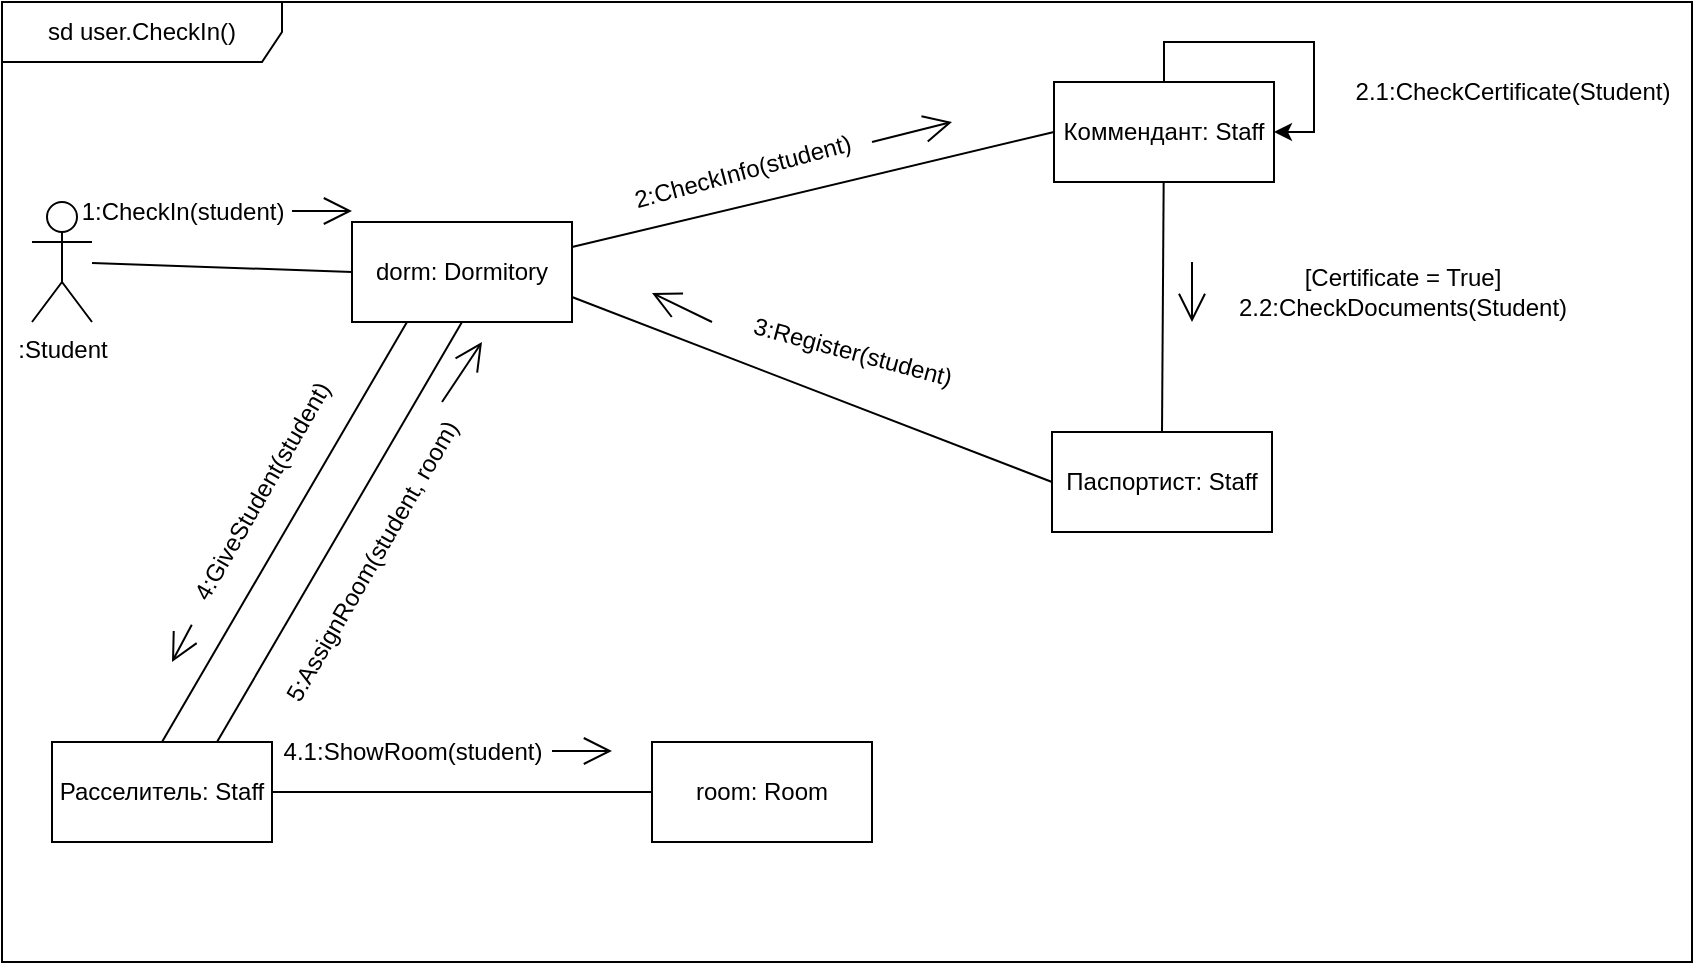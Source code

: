 <mxfile version="24.8.4" pages="2">
  <diagram name="Page-1" id="5Ks-H837oIh8NPpFLId5">
    <mxGraphModel dx="989" dy="610" grid="1" gridSize="10" guides="1" tooltips="1" connect="1" arrows="1" fold="1" page="1" pageScale="1" pageWidth="850" pageHeight="1100" math="0" shadow="0">
      <root>
        <mxCell id="0" />
        <mxCell id="1" parent="0" />
        <mxCell id="GPPXkj7VOfVy-Rq_Zc-R-1" value="sd user.CheckIn()" style="shape=umlFrame;whiteSpace=wrap;html=1;pointerEvents=0;width=140;height=30;" parent="1" vertex="1">
          <mxGeometry x="45" y="260" width="845" height="480" as="geometry" />
        </mxCell>
        <mxCell id="GPPXkj7VOfVy-Rq_Zc-R-6" style="rounded=0;orthogonalLoop=1;jettySize=auto;html=1;entryX=0;entryY=0.5;entryDx=0;entryDy=0;endArrow=none;endFill=0;" parent="1" source="GPPXkj7VOfVy-Rq_Zc-R-2" target="GPPXkj7VOfVy-Rq_Zc-R-4" edge="1">
          <mxGeometry relative="1" as="geometry" />
        </mxCell>
        <mxCell id="GPPXkj7VOfVy-Rq_Zc-R-2" value=":Student" style="shape=umlActor;verticalLabelPosition=bottom;verticalAlign=top;movable=1;resizable=1;rotatable=1;deletable=1;editable=1;locked=0;connectable=1;labelBackgroundColor=none;html=1;horizontal=1;" parent="1" vertex="1">
          <mxGeometry x="60" y="360" width="30" height="60" as="geometry" />
        </mxCell>
        <mxCell id="GPPXkj7VOfVy-Rq_Zc-R-36" style="rounded=0;orthogonalLoop=1;jettySize=auto;html=1;entryX=0.5;entryY=0;entryDx=0;entryDy=0;endArrow=none;endFill=0;exitX=0.25;exitY=1;exitDx=0;exitDy=0;" parent="1" source="GPPXkj7VOfVy-Rq_Zc-R-4" target="GPPXkj7VOfVy-Rq_Zc-R-33" edge="1">
          <mxGeometry relative="1" as="geometry">
            <mxPoint x="305" y="370" as="sourcePoint" />
          </mxGeometry>
        </mxCell>
        <mxCell id="GPPXkj7VOfVy-Rq_Zc-R-38" style="rounded=0;orthogonalLoop=1;jettySize=auto;html=1;entryX=0;entryY=0.5;entryDx=0;entryDy=0;endArrow=none;endFill=0;exitX=1;exitY=0.25;exitDx=0;exitDy=0;" parent="1" source="GPPXkj7VOfVy-Rq_Zc-R-4" target="GPPXkj7VOfVy-Rq_Zc-R-35" edge="1">
          <mxGeometry relative="1" as="geometry" />
        </mxCell>
        <mxCell id="GPPXkj7VOfVy-Rq_Zc-R-4" value="dorm: Dormitory" style="html=1;whiteSpace=wrap;" parent="1" vertex="1">
          <mxGeometry x="220" y="370" width="110" height="50" as="geometry" />
        </mxCell>
        <mxCell id="GPPXkj7VOfVy-Rq_Zc-R-44" style="rounded=0;orthogonalLoop=1;jettySize=auto;html=1;entryX=0.5;entryY=1;entryDx=0;entryDy=0;endArrow=none;endFill=0;exitX=0.75;exitY=0;exitDx=0;exitDy=0;" parent="1" source="GPPXkj7VOfVy-Rq_Zc-R-33" target="GPPXkj7VOfVy-Rq_Zc-R-4" edge="1">
          <mxGeometry relative="1" as="geometry" />
        </mxCell>
        <mxCell id="GPPXkj7VOfVy-Rq_Zc-R-10" value="room: Room" style="html=1;whiteSpace=wrap;" parent="1" vertex="1">
          <mxGeometry x="370" y="630" width="110" height="50" as="geometry" />
        </mxCell>
        <mxCell id="GPPXkj7VOfVy-Rq_Zc-R-14" value="1:CheckIn(student)" style="text;html=1;align=center;verticalAlign=middle;resizable=0;points=[];autosize=1;strokeColor=none;fillColor=none;" parent="1" vertex="1">
          <mxGeometry x="75" y="350" width="120" height="30" as="geometry" />
        </mxCell>
        <mxCell id="GPPXkj7VOfVy-Rq_Zc-R-17" value="" style="endArrow=open;endFill=1;endSize=12;html=1;rounded=0;" parent="1" edge="1">
          <mxGeometry width="160" relative="1" as="geometry">
            <mxPoint x="190" y="364.5" as="sourcePoint" />
            <mxPoint x="220" y="364.5" as="targetPoint" />
          </mxGeometry>
        </mxCell>
        <mxCell id="GPPXkj7VOfVy-Rq_Zc-R-18" value="2:CheckInfo(student)" style="text;html=1;align=center;verticalAlign=middle;resizable=0;points=[];autosize=1;strokeColor=none;fillColor=none;rotation=-15;" parent="1" vertex="1">
          <mxGeometry x="350" y="330" width="130" height="30" as="geometry" />
        </mxCell>
        <mxCell id="GPPXkj7VOfVy-Rq_Zc-R-19" value="" style="endArrow=open;endFill=1;endSize=12;html=1;rounded=0;" parent="1" edge="1">
          <mxGeometry width="160" relative="1" as="geometry">
            <mxPoint x="480" y="330" as="sourcePoint" />
            <mxPoint x="520" y="320" as="targetPoint" />
          </mxGeometry>
        </mxCell>
        <mxCell id="GPPXkj7VOfVy-Rq_Zc-R-20" value="" style="endArrow=open;endFill=1;endSize=12;html=1;rounded=0;" parent="1" edge="1">
          <mxGeometry width="160" relative="1" as="geometry">
            <mxPoint x="400" y="420" as="sourcePoint" />
            <mxPoint x="370" y="405.5" as="targetPoint" />
          </mxGeometry>
        </mxCell>
        <mxCell id="GPPXkj7VOfVy-Rq_Zc-R-22" value="" style="endArrow=open;endFill=1;endSize=12;html=1;rounded=0;" parent="1" edge="1">
          <mxGeometry width="160" relative="1" as="geometry">
            <mxPoint x="265" y="460" as="sourcePoint" />
            <mxPoint x="285" y="430" as="targetPoint" />
          </mxGeometry>
        </mxCell>
        <mxCell id="GPPXkj7VOfVy-Rq_Zc-R-24" value="3:Register(student)" style="text;html=1;align=center;verticalAlign=middle;resizable=0;points=[];autosize=1;strokeColor=none;fillColor=none;rotation=15;" parent="1" vertex="1">
          <mxGeometry x="405" y="420" width="130" height="30" as="geometry" />
        </mxCell>
        <mxCell id="GPPXkj7VOfVy-Rq_Zc-R-30" value="" style="endArrow=open;endFill=1;endSize=12;html=1;rounded=0;" parent="1" edge="1">
          <mxGeometry width="160" relative="1" as="geometry">
            <mxPoint x="640" y="390" as="sourcePoint" />
            <mxPoint x="640" y="420" as="targetPoint" />
          </mxGeometry>
        </mxCell>
        <mxCell id="GPPXkj7VOfVy-Rq_Zc-R-32" value="5:AssignRoom(student, room)" style="text;html=1;align=center;verticalAlign=middle;resizable=0;points=[];autosize=1;strokeColor=none;fillColor=none;rotation=-60;" parent="1" vertex="1">
          <mxGeometry x="140" y="525" width="180" height="30" as="geometry" />
        </mxCell>
        <mxCell id="GPPXkj7VOfVy-Rq_Zc-R-43" style="rounded=0;orthogonalLoop=1;jettySize=auto;html=1;entryX=0;entryY=0.5;entryDx=0;entryDy=0;endArrow=none;endFill=0;exitX=1;exitY=0.5;exitDx=0;exitDy=0;" parent="1" source="GPPXkj7VOfVy-Rq_Zc-R-33" target="GPPXkj7VOfVy-Rq_Zc-R-10" edge="1">
          <mxGeometry relative="1" as="geometry" />
        </mxCell>
        <mxCell id="GPPXkj7VOfVy-Rq_Zc-R-33" value="Расселитель: Staff" style="html=1;whiteSpace=wrap;" parent="1" vertex="1">
          <mxGeometry x="70" y="630" width="110" height="50" as="geometry" />
        </mxCell>
        <mxCell id="GPPXkj7VOfVy-Rq_Zc-R-41" style="rounded=0;orthogonalLoop=1;jettySize=auto;html=1;entryX=1;entryY=0.75;entryDx=0;entryDy=0;endArrow=none;endFill=0;exitX=0;exitY=0.5;exitDx=0;exitDy=0;" parent="1" source="GPPXkj7VOfVy-Rq_Zc-R-34" target="GPPXkj7VOfVy-Rq_Zc-R-4" edge="1">
          <mxGeometry relative="1" as="geometry" />
        </mxCell>
        <mxCell id="GPPXkj7VOfVy-Rq_Zc-R-34" value="Паспортист: Staff" style="html=1;whiteSpace=wrap;" parent="1" vertex="1">
          <mxGeometry x="570" y="475" width="110" height="50" as="geometry" />
        </mxCell>
        <mxCell id="GPPXkj7VOfVy-Rq_Zc-R-39" style="rounded=0;orthogonalLoop=1;jettySize=auto;html=1;entryX=0.5;entryY=0;entryDx=0;entryDy=0;endArrow=none;endFill=0;" parent="1" source="GPPXkj7VOfVy-Rq_Zc-R-35" target="GPPXkj7VOfVy-Rq_Zc-R-34" edge="1">
          <mxGeometry relative="1" as="geometry" />
        </mxCell>
        <mxCell id="GPPXkj7VOfVy-Rq_Zc-R-35" value="Коммендант: Staff" style="html=1;whiteSpace=wrap;" parent="1" vertex="1">
          <mxGeometry x="571" y="300" width="110" height="50" as="geometry" />
        </mxCell>
        <mxCell id="GPPXkj7VOfVy-Rq_Zc-R-42" value="&lt;div&gt;[Certificate = True]&lt;/div&gt;2.2:CheckDocuments(Student)" style="text;html=1;align=center;verticalAlign=middle;resizable=0;points=[];autosize=1;strokeColor=none;fillColor=none;" parent="1" vertex="1">
          <mxGeometry x="650" y="385" width="190" height="40" as="geometry" />
        </mxCell>
        <mxCell id="GPPXkj7VOfVy-Rq_Zc-R-45" value="4:GiveStudent(student)" style="text;html=1;align=center;verticalAlign=middle;resizable=0;points=[];autosize=1;strokeColor=none;fillColor=none;rotation=-60;" parent="1" vertex="1">
          <mxGeometry x="100" y="490" width="150" height="30" as="geometry" />
        </mxCell>
        <mxCell id="GPPXkj7VOfVy-Rq_Zc-R-46" value="4.1:ShowRoom(student)" style="text;html=1;align=center;verticalAlign=middle;resizable=0;points=[];autosize=1;strokeColor=none;fillColor=none;" parent="1" vertex="1">
          <mxGeometry x="175" y="620" width="150" height="30" as="geometry" />
        </mxCell>
        <mxCell id="cvTEw44nIWus4_-6ulWD-3" value="" style="endArrow=open;endFill=1;endSize=12;html=1;rounded=0;" parent="1" source="GPPXkj7VOfVy-Rq_Zc-R-45" edge="1">
          <mxGeometry width="160" relative="1" as="geometry">
            <mxPoint x="130" y="570" as="sourcePoint" />
            <mxPoint x="130" y="590" as="targetPoint" />
          </mxGeometry>
        </mxCell>
        <mxCell id="cvTEw44nIWus4_-6ulWD-4" value="" style="endArrow=open;endFill=1;endSize=12;html=1;rounded=0;" parent="1" edge="1">
          <mxGeometry width="160" relative="1" as="geometry">
            <mxPoint x="320" y="634.5" as="sourcePoint" />
            <mxPoint x="350" y="634.5" as="targetPoint" />
          </mxGeometry>
        </mxCell>
        <mxCell id="BnguwpIO9nqGUZSQsglw-1" style="edgeStyle=orthogonalEdgeStyle;rounded=0;orthogonalLoop=1;jettySize=auto;html=1;entryX=1;entryY=0.5;entryDx=0;entryDy=0;" parent="1" source="GPPXkj7VOfVy-Rq_Zc-R-35" target="GPPXkj7VOfVy-Rq_Zc-R-35" edge="1">
          <mxGeometry relative="1" as="geometry" />
        </mxCell>
        <mxCell id="BnguwpIO9nqGUZSQsglw-2" value="2.1:CheckCertificate(Student)" style="text;html=1;align=center;verticalAlign=middle;resizable=0;points=[];autosize=1;strokeColor=none;fillColor=none;" parent="1" vertex="1">
          <mxGeometry x="710" y="290" width="180" height="30" as="geometry" />
        </mxCell>
      </root>
    </mxGraphModel>
  </diagram>
  <diagram id="0zl_ghZCcBgcWZihq_T9" name="Страница — 2">
    <mxGraphModel dx="1674" dy="907" grid="1" gridSize="10" guides="1" tooltips="1" connect="1" arrows="1" fold="1" page="1" pageScale="1" pageWidth="827" pageHeight="1169" math="0" shadow="0">
      <root>
        <mxCell id="0" />
        <mxCell id="1" parent="0" />
      </root>
    </mxGraphModel>
  </diagram>
</mxfile>
